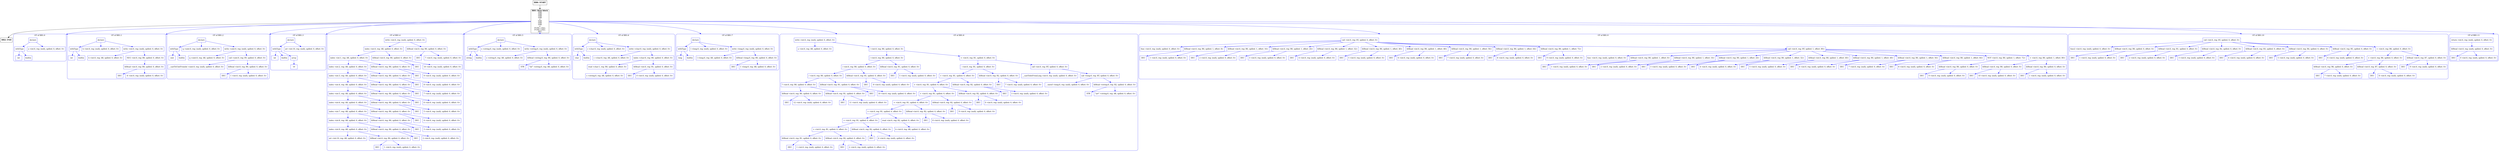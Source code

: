 digraph CFG {
    compound=true;
    graph [splines=true];
    node [shape=rectangle];

    BB2 [label=<<B>BB2: END</B><BR ALIGN="CENTER"/>>];
    BB1 [label=<<B>BB1: Base block</B><BR ALIGN="CENTER"/>VAR<BR ALIGN="CENTER"/>VAR<BR ALIGN="CENTER"/>VAR<BR ALIGN="CENTER"/>VAR<BR ALIGN="CENTER"/>=<BR ALIGN="CENTER"/>VAR<BR ALIGN="CENTER"/>VAR<BR ALIGN="CENTER"/>VAR<BR ALIGN="CENTER"/>=<BR ALIGN="CENTER"/>FUNC_CALL<BR ALIGN="CENTER"/>FUNC_CALL<BR ALIGN="CENTER"/>DEC<BR ALIGN="CENTER"/>>];
    subgraph cluster_instruction0 {
        label = "OT of BB1:0";
        style=rounded;
        color=blue;
        entry0 [shape=point, style=invis];
        node0 [label="declare", color=blue];
        node1 [label="withType", color=blue];
        node2 [label="int", color=blue];
        node1 -> node2[color=blue];
        node3 [label="builtin", color=blue];
        node1 -> node3[color=blue];
        node0 -> node1[color=blue];
        node4 [label="a <int:0, reg: (null), spilled: 0, offset: 0>", color=blue];
        node0 -> node4[color=blue];
    }
    BB1 -> entry0 [lhead=cluster_instruction0, color=blue];
    subgraph cluster_instruction1 {
        label = "OT of BB1:1";
        style=rounded;
        color=blue;
        entry1 [shape=point, style=invis];
        node5 [label="declare", color=blue];
        node6 [label="withType", color=blue];
        node7 [label="int", color=blue];
        node6 -> node7[color=blue];
        node8 [label="builtin", color=blue];
        node6 -> node8[color=blue];
        node5 -> node6[color=blue];
        node9 [label="b <int:0, reg: (null), spilled: 0, offset: 0>", color=blue];
        node5 -> node9[color=blue];
        node10 [label="write <int:0, reg: (null), spilled: 0, offset: 0>", color=blue];
        node11 [label="b <int:0, reg: AR, spilled: 0, offset: 0>", color=blue];
        node10 -> node11[color=blue];
        node12 [label="NEG <int:0, reg: R0, spilled: 0, offset: 0>", color=blue];
        node13 [label="litRead <int:0, reg: R0, spilled: 0, offset: 0>", color=blue];
        node14 [label="DEC", color=blue];
        node13 -> node14[color=blue];
        node15 [label="-6 <int:0, reg: (null), spilled: 0, offset: 0>", color=blue];
        node13 -> node15[color=blue];
        node12 -> node13[color=blue];
        node10 -> node12[color=blue];
        node5 -> node10[color=blue];
    }
    BB1 -> entry1 [lhead=cluster_instruction1, color=blue];
    subgraph cluster_instruction2 {
        label = "OT of BB1:2";
        style=rounded;
        color=blue;
        entry2 [shape=point, style=invis];
        node16 [label="declare", color=blue];
        node17 [label="withType", color=blue];
        node18 [label="uint", color=blue];
        node17 -> node18[color=blue];
        node19 [label="builtin", color=blue];
        node17 -> node19[color=blue];
        node16 -> node17[color=blue];
        node20 [label="q <uint:0, reg: (null), spilled: 0, offset: 0>", color=blue];
        node16 -> node20[color=blue];
        node21 [label="write <uint:0, reg: (null), spilled: 0, offset: 0>", color=blue];
        node22 [label="q <uint:0, reg: AR, spilled: 0, offset: 0>", color=blue];
        node21 -> node22[color=blue];
        node23 [label="call <uint:0, reg: RT, spilled: 0, offset: 0>", color=blue];
        node24 [label="__castToUintFromInt <uint:0, reg: (null), spilled: 0, offset: 0>", color=blue];
        node23 -> node24[color=blue];
        node25 [label="litRead <int:0, reg: R0, spilled: 0, offset: 0>", color=blue];
        node26 [label="DEC", color=blue];
        node25 -> node26[color=blue];
        node27 [label="1 <int:0, reg: (null), spilled: 0, offset: 0>", color=blue];
        node25 -> node27[color=blue];
        node23 -> node25[color=blue];
        node21 -> node23[color=blue];
        node16 -> node21[color=blue];
    }
    BB1 -> entry2 [lhead=cluster_instruction2, color=blue];
    subgraph cluster_instruction3 {
        label = "OT of BB1:3";
        style=rounded;
        color=blue;
        entry3 [shape=point, style=invis];
        node28 [label="declare", color=blue];
        node29 [label="withType", color=blue];
        node30 [label="int", color=blue];
        node29 -> node30[color=blue];
        node31 [label="builtin", color=blue];
        node29 -> node31[color=blue];
        node32 [label="array", color=blue];
        node33 [label="10", color=blue];
        node32 -> node33[color=blue];
        node29 -> node32[color=blue];
        node28 -> node29[color=blue];
        node34 [label="arr <int:10, reg: (null), spilled: 0, offset: 0>", color=blue];
        node28 -> node34[color=blue];
    }
    BB1 -> entry3 [lhead=cluster_instruction3, color=blue];
    subgraph cluster_instruction4 {
        label = "OT of BB1:4";
        style=rounded;
        color=blue;
        entry4 [shape=point, style=invis];
        node35 [label="write <int:0, reg: (null), spilled: 0, offset: 0>", color=blue];
        node36 [label="index <int:0, reg: AR, spilled: 0, offset: 0>", color=blue];
        node37 [label="index <int:1, reg: AR, spilled: 0, offset: 0>", color=blue];
        node38 [label="index <int:2, reg: AR, spilled: 0, offset: 0>", color=blue];
        node39 [label="index <int:3, reg: AR, spilled: 0, offset: 0>", color=blue];
        node40 [label="index <int:4, reg: AR, spilled: 0, offset: 0>", color=blue];
        node41 [label="index <int:5, reg: AR, spilled: 0, offset: 0>", color=blue];
        node42 [label="index <int:6, reg: AR, spilled: 0, offset: 0>", color=blue];
        node43 [label="index <int:7, reg: AR, spilled: 0, offset: 0>", color=blue];
        node44 [label="index <int:8, reg: AR, spilled: 0, offset: 0>", color=blue];
        node45 [label="index <int:9, reg: AR, spilled: 0, offset: 0>", color=blue];
        node46 [label="arr <int:10, reg: AR, spilled: 0, offset: 0>", color=blue];
        node45 -> node46[color=blue];
        node47 [label="litRead <int:0, reg: R0, spilled: 0, offset: 0>", color=blue];
        node48 [label="DEC", color=blue];
        node47 -> node48[color=blue];
        node49 [label="1 <int:0, reg: (null), spilled: 0, offset: 0>", color=blue];
        node47 -> node49[color=blue];
        node45 -> node47[color=blue];
        node44 -> node45[color=blue];
        node50 [label="litRead <int:0, reg: R0, spilled: 0, offset: 0>", color=blue];
        node51 [label="DEC", color=blue];
        node50 -> node51[color=blue];
        node52 [label="2 <int:0, reg: (null), spilled: 0, offset: 0>", color=blue];
        node50 -> node52[color=blue];
        node44 -> node50[color=blue];
        node43 -> node44[color=blue];
        node53 [label="litRead <int:0, reg: R0, spilled: 0, offset: 0>", color=blue];
        node54 [label="DEC", color=blue];
        node53 -> node54[color=blue];
        node55 [label="3 <int:0, reg: (null), spilled: 0, offset: 0>", color=blue];
        node53 -> node55[color=blue];
        node43 -> node53[color=blue];
        node42 -> node43[color=blue];
        node56 [label="litRead <int:0, reg: R0, spilled: 0, offset: 0>", color=blue];
        node57 [label="DEC", color=blue];
        node56 -> node57[color=blue];
        node58 [label="4 <int:0, reg: (null), spilled: 0, offset: 0>", color=blue];
        node56 -> node58[color=blue];
        node42 -> node56[color=blue];
        node41 -> node42[color=blue];
        node59 [label="litRead <int:0, reg: R0, spilled: 0, offset: 0>", color=blue];
        node60 [label="DEC", color=blue];
        node59 -> node60[color=blue];
        node61 [label="5 <int:0, reg: (null), spilled: 0, offset: 0>", color=blue];
        node59 -> node61[color=blue];
        node41 -> node59[color=blue];
        node40 -> node41[color=blue];
        node62 [label="litRead <int:0, reg: R0, spilled: 0, offset: 0>", color=blue];
        node63 [label="DEC", color=blue];
        node62 -> node63[color=blue];
        node64 [label="6 <int:0, reg: (null), spilled: 0, offset: 0>", color=blue];
        node62 -> node64[color=blue];
        node40 -> node62[color=blue];
        node39 -> node40[color=blue];
        node65 [label="litRead <int:0, reg: R0, spilled: 0, offset: 0>", color=blue];
        node66 [label="DEC", color=blue];
        node65 -> node66[color=blue];
        node67 [label="7 <int:0, reg: (null), spilled: 0, offset: 0>", color=blue];
        node65 -> node67[color=blue];
        node39 -> node65[color=blue];
        node38 -> node39[color=blue];
        node68 [label="litRead <int:0, reg: R0, spilled: 0, offset: 0>", color=blue];
        node69 [label="DEC", color=blue];
        node68 -> node69[color=blue];
        node70 [label="8 <int:0, reg: (null), spilled: 0, offset: 0>", color=blue];
        node68 -> node70[color=blue];
        node38 -> node68[color=blue];
        node37 -> node38[color=blue];
        node71 [label="litRead <int:0, reg: R0, spilled: 0, offset: 0>", color=blue];
        node72 [label="DEC", color=blue];
        node71 -> node72[color=blue];
        node73 [label="9 <int:0, reg: (null), spilled: 0, offset: 0>", color=blue];
        node71 -> node73[color=blue];
        node37 -> node71[color=blue];
        node36 -> node37[color=blue];
        node74 [label="litRead <int:0, reg: R0, spilled: 0, offset: 0>", color=blue];
        node75 [label="DEC", color=blue];
        node74 -> node75[color=blue];
        node76 [label="10 <int:0, reg: (null), spilled: 0, offset: 0>", color=blue];
        node74 -> node76[color=blue];
        node36 -> node74[color=blue];
        node35 -> node36[color=blue];
        node77 [label="litRead <int:0, reg: R0, spilled: 0, offset: 0>", color=blue];
        node78 [label="DEC", color=blue];
        node77 -> node78[color=blue];
        node79 [label="7 <int:0, reg: (null), spilled: 0, offset: 0>", color=blue];
        node77 -> node79[color=blue];
        node35 -> node77[color=blue];
    }
    BB1 -> entry4 [lhead=cluster_instruction4, color=blue];
    subgraph cluster_instruction5 {
        label = "OT of BB1:5";
        style=rounded;
        color=blue;
        entry5 [shape=point, style=invis];
        node80 [label="declare", color=blue];
        node81 [label="withType", color=blue];
        node82 [label="string", color=blue];
        node81 -> node82[color=blue];
        node83 [label="builtin", color=blue];
        node81 -> node83[color=blue];
        node80 -> node81[color=blue];
        node84 [label="s <string:0, reg: (null), spilled: 0, offset: 0>", color=blue];
        node80 -> node84[color=blue];
        node85 [label="write <string:0, reg: (null), spilled: 0, offset: 0>", color=blue];
        node86 [label="s <string:0, reg: AR, spilled: 0, offset: 0>", color=blue];
        node85 -> node86[color=blue];
        node87 [label="litRead <string:0, reg: R0, spilled: 0, offset: 0>", color=blue];
        node88 [label="STR", color=blue];
        node87 -> node88[color=blue];
        node89 [label="\"lol\" <string:0, reg: AR, spilled: 0, offset: 0>", color=blue];
        node87 -> node89[color=blue];
        node85 -> node87[color=blue];
        node80 -> node85[color=blue];
    }
    BB1 -> entry5 [lhead=cluster_instruction5, color=blue];
    subgraph cluster_instruction6 {
        label = "OT of BB1:6";
        style=rounded;
        color=blue;
        entry6 [shape=point, style=invis];
        node90 [label="declare", color=blue];
        node91 [label="withType", color=blue];
        node92 [label="char", color=blue];
        node91 -> node92[color=blue];
        node93 [label="builtin", color=blue];
        node91 -> node93[color=blue];
        node90 -> node91[color=blue];
        node94 [label="c <char:0, reg: (null), spilled: 0, offset: 0>", color=blue];
        node90 -> node94[color=blue];
        node95 [label="write <char:0, reg: (null), spilled: 0, offset: 0>", color=blue];
        node96 [label="c <char:0, reg: AR, spilled: 0, offset: 0>", color=blue];
        node95 -> node96[color=blue];
        node97 [label="index <char:0, reg: R0, spilled: 0, offset: 0>", color=blue];
        node98 [label="read <char:1, reg: R0, spilled: 0, offset: 0>", color=blue];
        node99 [label="s <string:0, reg: AR, spilled: 0, offset: 0>", color=blue];
        node98 -> node99[color=blue];
        node97 -> node98[color=blue];
        node100 [label="litRead <int:0, reg: R1, spilled: 0, offset: 0>", color=blue];
        node101 [label="DEC", color=blue];
        node100 -> node101[color=blue];
        node102 [label="0 <int:0, reg: (null), spilled: 0, offset: 0>", color=blue];
        node100 -> node102[color=blue];
        node97 -> node100[color=blue];
        node95 -> node97[color=blue];
        node90 -> node95[color=blue];
    }
    BB1 -> entry6 [lhead=cluster_instruction6, color=blue];
    subgraph cluster_instruction7 {
        label = "OT of BB1:7";
        style=rounded;
        color=blue;
        entry7 [shape=point, style=invis];
        node103 [label="declare", color=blue];
        node104 [label="withType", color=blue];
        node105 [label="long", color=blue];
        node104 -> node105[color=blue];
        node106 [label="builtin", color=blue];
        node104 -> node106[color=blue];
        node103 -> node104[color=blue];
        node107 [label="l <long:0, reg: (null), spilled: 0, offset: 0>", color=blue];
        node103 -> node107[color=blue];
        node108 [label="write <long:0, reg: (null), spilled: 0, offset: 0>", color=blue];
        node109 [label="l <long:0, reg: AR, spilled: 0, offset: 0>", color=blue];
        node108 -> node109[color=blue];
        node110 [label="litRead <long:0, reg: R0, spilled: 0, offset: 0>", color=blue];
        node111 [label="DEC", color=blue];
        node110 -> node111[color=blue];
        node112 [label="1 <long:0, reg: AR, spilled: 0, offset: 0>", color=blue];
        node110 -> node112[color=blue];
        node108 -> node110[color=blue];
        node103 -> node108[color=blue];
    }
    BB1 -> entry7 [lhead=cluster_instruction7, color=blue];
    subgraph cluster_instruction8 {
        label = "OT of BB1:8";
        style=rounded;
        color=blue;
        entry8 [shape=point, style=invis];
        node113 [label="write <int:0, reg: (null), spilled: 0, offset: 0>", color=blue];
        node114 [label="a <int:0, reg: AR, spilled: 0, offset: 0>", color=blue];
        node113 -> node114[color=blue];
        node115 [label="/ <int:0, reg: R0, spilled: 0, offset: 0>", color=blue];
        node116 [label="/ <int:0, reg: R0, spilled: 0, offset: 0>", color=blue];
        node117 [label="/ <int:0, reg: R0, spilled: 0, offset: 0>", color=blue];
        node118 [label="/ <int:0, reg: R0, spilled: 0, offset: 0>", color=blue];
        node119 [label="* <int:0, reg: R0, spilled: 0, offset: 0>", color=blue];
        node120 [label="litRead <int:0, reg: R0, spilled: 0, offset: 0>", color=blue];
        node121 [label="DEC", color=blue];
        node120 -> node121[color=blue];
        node122 [label="12 <int:0, reg: (null), spilled: 0, offset: 0>", color=blue];
        node120 -> node122[color=blue];
        node119 -> node120[color=blue];
        node123 [label="litRead <int:0, reg: R1, spilled: 0, offset: 0>", color=blue];
        node124 [label="DEC", color=blue];
        node123 -> node124[color=blue];
        node125 [label="11 <int:0, reg: (null), spilled: 0, offset: 0>", color=blue];
        node123 -> node125[color=blue];
        node119 -> node123[color=blue];
        node118 -> node119[color=blue];
        node126 [label="litRead <int:0, reg: R1, spilled: 0, offset: 0>", color=blue];
        node127 [label="DEC", color=blue];
        node126 -> node127[color=blue];
        node128 [label="10 <int:0, reg: (null), spilled: 0, offset: 0>", color=blue];
        node126 -> node128[color=blue];
        node118 -> node126[color=blue];
        node117 -> node118[color=blue];
        node129 [label="litRead <int:0, reg: R1, spilled: 0, offset: 0>", color=blue];
        node130 [label="DEC", color=blue];
        node129 -> node130[color=blue];
        node131 [label="-9 <int:0, reg: (null), spilled: 0, offset: 0>", color=blue];
        node129 -> node131[color=blue];
        node117 -> node129[color=blue];
        node116 -> node117[color=blue];
        node132 [label="litRead <int:0, reg: R1, spilled: 0, offset: 0>", color=blue];
        node133 [label="DEC", color=blue];
        node132 -> node133[color=blue];
        node134 [label="5 <int:0, reg: (null), spilled: 0, offset: 0>", color=blue];
        node132 -> node134[color=blue];
        node116 -> node132[color=blue];
        node115 -> node116[color=blue];
        node135 [label="+ <int:0, reg: R1, spilled: 0, offset: 0>", color=blue];
        node136 [label="- <int:0, reg: R1, spilled: 0, offset: 0>", color=blue];
        node137 [label="+ <int:0, reg: R1, spilled: 0, offset: 0>", color=blue];
        node138 [label="+ <int:0, reg: R1, spilled: 0, offset: 0>", color=blue];
        node139 [label="+ <int:0, reg: R1, spilled: 0, offset: 0>", color=blue];
        node140 [label="+ <int:0, reg: R1, spilled: 0, offset: 0>", color=blue];
        node141 [label="+ <int:0, reg: R1, spilled: 0, offset: 0>", color=blue];
        node142 [label="+ <int:0, reg: R1, spilled: 0, offset: 0>", color=blue];
        node143 [label="+ <int:0, reg: R1, spilled: 0, offset: 0>", color=blue];
        node144 [label="litRead <int:0, reg: R1, spilled: 0, offset: 0>", color=blue];
        node145 [label="DEC", color=blue];
        node144 -> node145[color=blue];
        node146 [label="1 <int:0, reg: (null), spilled: 0, offset: 0>", color=blue];
        node144 -> node146[color=blue];
        node143 -> node144[color=blue];
        node147 [label="litRead <int:0, reg: R2, spilled: 0, offset: 0>", color=blue];
        node148 [label="DEC", color=blue];
        node147 -> node148[color=blue];
        node149 [label="2 <int:0, reg: (null), spilled: 0, offset: 0>", color=blue];
        node147 -> node149[color=blue];
        node143 -> node147[color=blue];
        node142 -> node143[color=blue];
        node150 [label="litRead <int:0, reg: R2, spilled: 0, offset: 0>", color=blue];
        node151 [label="DEC", color=blue];
        node150 -> node151[color=blue];
        node152 [label="4 <int:0, reg: (null), spilled: 0, offset: 0>", color=blue];
        node150 -> node152[color=blue];
        node142 -> node150[color=blue];
        node141 -> node142[color=blue];
        node153 [label="read <int:0, reg: R2, spilled: 0, offset: 0>", color=blue];
        node154 [label="b <int:0, reg: AR, spilled: 0, offset: 0>", color=blue];
        node153 -> node154[color=blue];
        node141 -> node153[color=blue];
        node140 -> node141[color=blue];
        node155 [label="litRead <int:0, reg: R2, spilled: 0, offset: 0>", color=blue];
        node156 [label="DEC", color=blue];
        node155 -> node156[color=blue];
        node157 [label="8 <int:0, reg: (null), spilled: 0, offset: 0>", color=blue];
        node155 -> node157[color=blue];
        node140 -> node155[color=blue];
        node139 -> node140[color=blue];
        node158 [label="litRead <int:0, reg: R2, spilled: 0, offset: 0>", color=blue];
        node159 [label="DEC", color=blue];
        node158 -> node159[color=blue];
        node160 [label="9 <int:0, reg: (null), spilled: 0, offset: 0>", color=blue];
        node158 -> node160[color=blue];
        node139 -> node158[color=blue];
        node138 -> node139[color=blue];
        node161 [label="litRead <int:0, reg: R2, spilled: 0, offset: 0>", color=blue];
        node162 [label="DEC", color=blue];
        node161 -> node162[color=blue];
        node163 [label="0 <int:0, reg: (null), spilled: 0, offset: 0>", color=blue];
        node161 -> node163[color=blue];
        node138 -> node161[color=blue];
        node137 -> node138[color=blue];
        node164 [label="litRead <int:0, reg: R2, spilled: 0, offset: 0>", color=blue];
        node165 [label="DEC", color=blue];
        node164 -> node165[color=blue];
        node166 [label="3 <int:0, reg: (null), spilled: 0, offset: 0>", color=blue];
        node164 -> node166[color=blue];
        node137 -> node164[color=blue];
        node136 -> node137[color=blue];
        node167 [label="litRead <int:0, reg: R2, spilled: 0, offset: 0>", color=blue];
        node168 [label="DEC", color=blue];
        node167 -> node168[color=blue];
        node169 [label="7 <int:0, reg: (null), spilled: 0, offset: 0>", color=blue];
        node167 -> node169[color=blue];
        node136 -> node167[color=blue];
        node135 -> node136[color=blue];
        node170 [label="call <int:0, reg: RT, spilled: 0, offset: 0>", color=blue];
        node171 [label="__castToIntFromLong <int:0, reg: (null), spilled: 0, offset: 0>", color=blue];
        node170 -> node171[color=blue];
        node172 [label="call <long:0, reg: RT, spilled: 0, offset: 0>", color=blue];
        node173 [label="__sizeof <long:0, reg: (null), spilled: 0, offset: 0>", color=blue];
        node172 -> node173[color=blue];
        node174 [label="litRead <string:0, reg: R2, spilled: 0, offset: 0>", color=blue];
        node175 [label="STR", color=blue];
        node174 -> node175[color=blue];
        node176 [label="\"arr\" <string:0, reg: AR, spilled: 0, offset: 0>", color=blue];
        node174 -> node176[color=blue];
        node172 -> node174[color=blue];
        node170 -> node172[color=blue];
        node135 -> node170[color=blue];
        node115 -> node135[color=blue];
        node113 -> node115[color=blue];
    }
    BB1 -> entry8 [lhead=cluster_instruction8, color=blue];
    subgraph cluster_instruction9 {
        label = "OT of BB1:9";
        style=rounded;
        color=blue;
        entry9 [shape=point, style=invis];
        node177 [label="call <int:0, reg: RT, spilled: 0, offset: 0>", color=blue];
        node178 [label="func <int:0, reg: (null), spilled: 0, offset: 0>", color=blue];
        node177 -> node178[color=blue];
        node179 [label="litRead <int:0, reg: R0, spilled: 1, offset: 8>", color=blue];
        node180 [label="DEC", color=blue];
        node179 -> node180[color=blue];
        node181 [label="1 <int:0, reg: (null), spilled: 0, offset: 0>", color=blue];
        node179 -> node181[color=blue];
        node177 -> node179[color=blue];
        node182 [label="litRead <int:0, reg: R0, spilled: 1, offset: 16>", color=blue];
        node183 [label="DEC", color=blue];
        node182 -> node183[color=blue];
        node184 [label="2 <int:0, reg: (null), spilled: 0, offset: 0>", color=blue];
        node182 -> node184[color=blue];
        node177 -> node182[color=blue];
        node185 [label="litRead <int:0, reg: R0, spilled: 1, offset: 24>", color=blue];
        node186 [label="DEC", color=blue];
        node185 -> node186[color=blue];
        node187 [label="3 <int:0, reg: (null), spilled: 0, offset: 0>", color=blue];
        node185 -> node187[color=blue];
        node177 -> node185[color=blue];
        node188 [label="litRead <int:0, reg: R0, spilled: 1, offset: 32>", color=blue];
        node189 [label="DEC", color=blue];
        node188 -> node189[color=blue];
        node190 [label="4 <int:0, reg: (null), spilled: 0, offset: 0>", color=blue];
        node188 -> node190[color=blue];
        node177 -> node188[color=blue];
        node191 [label="litRead <int:0, reg: R0, spilled: 1, offset: 40>", color=blue];
        node192 [label="DEC", color=blue];
        node191 -> node192[color=blue];
        node193 [label="5 <int:0, reg: (null), spilled: 0, offset: 0>", color=blue];
        node191 -> node193[color=blue];
        node177 -> node191[color=blue];
        node194 [label="litRead <int:0, reg: R0, spilled: 1, offset: 48>", color=blue];
        node195 [label="DEC", color=blue];
        node194 -> node195[color=blue];
        node196 [label="6 <int:0, reg: (null), spilled: 0, offset: 0>", color=blue];
        node194 -> node196[color=blue];
        node177 -> node194[color=blue];
        node197 [label="litRead <int:0, reg: R0, spilled: 1, offset: 56>", color=blue];
        node198 [label="DEC", color=blue];
        node197 -> node198[color=blue];
        node199 [label="7 <int:0, reg: (null), spilled: 0, offset: 0>", color=blue];
        node197 -> node199[color=blue];
        node177 -> node197[color=blue];
        node200 [label="litRead <int:0, reg: R0, spilled: 1, offset: 64>", color=blue];
        node201 [label="DEC", color=blue];
        node200 -> node201[color=blue];
        node202 [label="8 <int:0, reg: (null), spilled: 0, offset: 0>", color=blue];
        node200 -> node202[color=blue];
        node177 -> node200[color=blue];
        node203 [label="litRead <int:0, reg: R0, spilled: 1, offset: 72>", color=blue];
        node204 [label="DEC", color=blue];
        node203 -> node204[color=blue];
        node205 [label="9 <int:0, reg: (null), spilled: 0, offset: 0>", color=blue];
        node203 -> node205[color=blue];
        node177 -> node203[color=blue];
        node206 [label="call <int:0, reg: RT, spilled: 1, offset: 80>", color=blue];
        node207 [label="func <int:0, reg: (null), spilled: 0, offset: 0>", color=blue];
        node206 -> node207[color=blue];
        node208 [label="litRead <int:0, reg: R0, spilled: 1, offset: 8>", color=blue];
        node209 [label="DEC", color=blue];
        node208 -> node209[color=blue];
        node210 [label="1 <int:0, reg: (null), spilled: 0, offset: 0>", color=blue];
        node208 -> node210[color=blue];
        node206 -> node208[color=blue];
        node211 [label="litRead <int:0, reg: R0, spilled: 1, offset: 16>", color=blue];
        node212 [label="DEC", color=blue];
        node211 -> node212[color=blue];
        node213 [label="2 <int:0, reg: (null), spilled: 0, offset: 0>", color=blue];
        node211 -> node213[color=blue];
        node206 -> node211[color=blue];
        node214 [label="litRead <int:0, reg: R0, spilled: 1, offset: 24>", color=blue];
        node215 [label="DEC", color=blue];
        node214 -> node215[color=blue];
        node216 [label="3 <int:0, reg: (null), spilled: 0, offset: 0>", color=blue];
        node214 -> node216[color=blue];
        node206 -> node214[color=blue];
        node217 [label="litRead <int:0, reg: R0, spilled: 1, offset: 32>", color=blue];
        node218 [label="DEC", color=blue];
        node217 -> node218[color=blue];
        node219 [label="4 <int:0, reg: (null), spilled: 0, offset: 0>", color=blue];
        node217 -> node219[color=blue];
        node206 -> node217[color=blue];
        node220 [label="litRead <int:0, reg: R0, spilled: 1, offset: 40>", color=blue];
        node221 [label="DEC", color=blue];
        node220 -> node221[color=blue];
        node222 [label="5 <int:0, reg: (null), spilled: 0, offset: 0>", color=blue];
        node220 -> node222[color=blue];
        node206 -> node220[color=blue];
        node223 [label="litRead <int:0, reg: R0, spilled: 1, offset: 48>", color=blue];
        node224 [label="DEC", color=blue];
        node223 -> node224[color=blue];
        node225 [label="6 <int:0, reg: (null), spilled: 0, offset: 0>", color=blue];
        node223 -> node225[color=blue];
        node206 -> node223[color=blue];
        node226 [label="litRead <int:0, reg: R0, spilled: 1, offset: 56>", color=blue];
        node227 [label="DEC", color=blue];
        node226 -> node227[color=blue];
        node228 [label="7 <int:0, reg: (null), spilled: 0, offset: 0>", color=blue];
        node226 -> node228[color=blue];
        node206 -> node226[color=blue];
        node229 [label="litRead <int:0, reg: R0, spilled: 1, offset: 64>", color=blue];
        node230 [label="DEC", color=blue];
        node229 -> node230[color=blue];
        node231 [label="8 <int:0, reg: (null), spilled: 0, offset: 0>", color=blue];
        node229 -> node231[color=blue];
        node206 -> node229[color=blue];
        node232 [label="NOT <int:0, reg: R0, spilled: 1, offset: 72>", color=blue];
        node233 [label="litRead <int:0, reg: R0, spilled: 0, offset: 0>", color=blue];
        node234 [label="DEC", color=blue];
        node233 -> node234[color=blue];
        node235 [label="9 <int:0, reg: (null), spilled: 0, offset: 0>", color=blue];
        node233 -> node235[color=blue];
        node232 -> node233[color=blue];
        node206 -> node232[color=blue];
        node236 [label="+ <int:0, reg: R0, spilled: 1, offset: 80>", color=blue];
        node237 [label="litRead <int:0, reg: R0, spilled: 0, offset: 0>", color=blue];
        node238 [label="DEC", color=blue];
        node237 -> node238[color=blue];
        node239 [label="10 <int:0, reg: (null), spilled: 0, offset: 0>", color=blue];
        node237 -> node239[color=blue];
        node236 -> node237[color=blue];
        node240 [label="litRead <int:0, reg: R0, spilled: 0, offset: 0>", color=blue];
        node241 [label="DEC", color=blue];
        node240 -> node241[color=blue];
        node242 [label="1 <int:0, reg: (null), spilled: 0, offset: 0>", color=blue];
        node240 -> node242[color=blue];
        node236 -> node240[color=blue];
        node206 -> node236[color=blue];
        node177 -> node206[color=blue];
    }
    BB1 -> entry9 [lhead=cluster_instruction9, color=blue];
    subgraph cluster_instruction10 {
        label = "OT of BB1:10";
        style=rounded;
        color=blue;
        entry10 [shape=point, style=invis];
        node243 [label="call <int:0, reg: RT, spilled: 0, offset: 0>", color=blue];
        node244 [label="func2 <int:0, reg: (null), spilled: 0, offset: 0>", color=blue];
        node243 -> node244[color=blue];
        node245 [label="litRead <int:0, reg: R0, spilled: 0, offset: 0>", color=blue];
        node246 [label="DEC", color=blue];
        node245 -> node246[color=blue];
        node247 [label="1 <int:0, reg: (null), spilled: 0, offset: 0>", color=blue];
        node245 -> node247[color=blue];
        node243 -> node245[color=blue];
        node248 [label="litRead <int:0, reg: R1, spilled: 0, offset: 0>", color=blue];
        node249 [label="DEC", color=blue];
        node248 -> node249[color=blue];
        node250 [label="2 <int:0, reg: (null), spilled: 0, offset: 0>", color=blue];
        node248 -> node250[color=blue];
        node243 -> node248[color=blue];
        node251 [label="litRead <int:0, reg: R2, spilled: 0, offset: 0>", color=blue];
        node252 [label="DEC", color=blue];
        node251 -> node252[color=blue];
        node253 [label="3 <int:0, reg: (null), spilled: 0, offset: 0>", color=blue];
        node251 -> node253[color=blue];
        node243 -> node251[color=blue];
        node254 [label="litRead <int:0, reg: R3, spilled: 0, offset: 0>", color=blue];
        node255 [label="DEC", color=blue];
        node254 -> node255[color=blue];
        node256 [label="4 <int:0, reg: (null), spilled: 0, offset: 0>", color=blue];
        node254 -> node256[color=blue];
        node243 -> node254[color=blue];
        node257 [label="litRead <int:0, reg: R4, spilled: 0, offset: 0>", color=blue];
        node258 [label="DEC", color=blue];
        node257 -> node258[color=blue];
        node259 [label="5 <int:0, reg: (null), spilled: 0, offset: 0>", color=blue];
        node257 -> node259[color=blue];
        node243 -> node257[color=blue];
        node260 [label="litRead <int:0, reg: R5, spilled: 0, offset: 0>", color=blue];
        node261 [label="DEC", color=blue];
        node260 -> node261[color=blue];
        node262 [label="6 <int:0, reg: (null), spilled: 0, offset: 0>", color=blue];
        node260 -> node262[color=blue];
        node243 -> node260[color=blue];
        node263 [label="+ <int:0, reg: R6, spilled: 0, offset: 0>", color=blue];
        node264 [label="+ <int:0, reg: R6, spilled: 0, offset: 0>", color=blue];
        node265 [label="litRead <int:0, reg: R6, spilled: 0, offset: 0>", color=blue];
        node266 [label="DEC", color=blue];
        node265 -> node266[color=blue];
        node267 [label="7 <int:0, reg: (null), spilled: 0, offset: 0>", color=blue];
        node265 -> node267[color=blue];
        node264 -> node265[color=blue];
        node268 [label="litRead <int:0, reg: R7, spilled: 0, offset: 0>", color=blue];
        node269 [label="DEC", color=blue];
        node268 -> node269[color=blue];
        node270 [label="8 <int:0, reg: (null), spilled: 0, offset: 0>", color=blue];
        node268 -> node270[color=blue];
        node264 -> node268[color=blue];
        node263 -> node264[color=blue];
        node271 [label="litRead <int:0, reg: R7, spilled: 0, offset: 0>", color=blue];
        node272 [label="DEC", color=blue];
        node271 -> node272[color=blue];
        node273 [label="9 <int:0, reg: (null), spilled: 0, offset: 0>", color=blue];
        node271 -> node273[color=blue];
        node263 -> node271[color=blue];
        node243 -> node263[color=blue];
    }
    BB1 -> entry10 [lhead=cluster_instruction10, color=blue];
    subgraph cluster_instruction11 {
        label = "OT of BB1:11";
        style=rounded;
        color=blue;
        entry11 [shape=point, style=invis];
        node274 [label="return <int:0, reg: (null), spilled: 0, offset: 0>", color=blue];
        node275 [label="litRead <int:0, reg: (null), spilled: 0, offset: 0>", color=blue];
        node276 [label="DEC", color=blue];
        node275 -> node276[color=blue];
        node277 [label="0 <int:0, reg: (null), spilled: 0, offset: 0>", color=blue];
        node275 -> node277[color=blue];
        node274 -> node275[color=blue];
    }
    BB1 -> entry11 [lhead=cluster_instruction11, color=blue];
    BB0 [label=<<B>BB0: START</B><BR ALIGN="CENTER"/>>];

    BB1 -> BB2;
    BB0 -> BB1;
}
